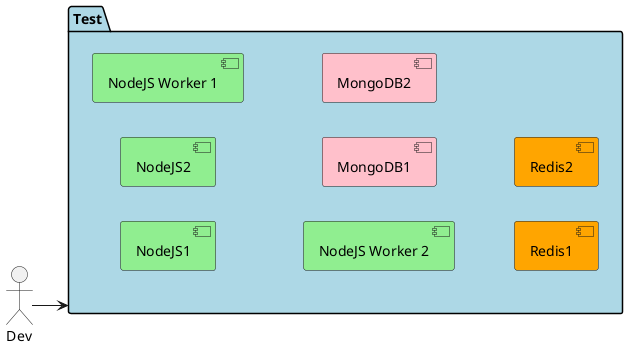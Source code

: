 @startuml

left to right direction

Actor Dev
package "Test" #lightblue {
  component NodeJS1 #lightgreen
  component NodeJS2 #lightgreen
  component "NodeJS Worker 1" #lightgreen
  component "NodeJS Worker 2" #lightgreen
  component MongoDB1 #pink
  component MongoDB2 #pink
  component Redis1 #orange
  component Redis2 #orange
}
Dev --> Test
@endum
